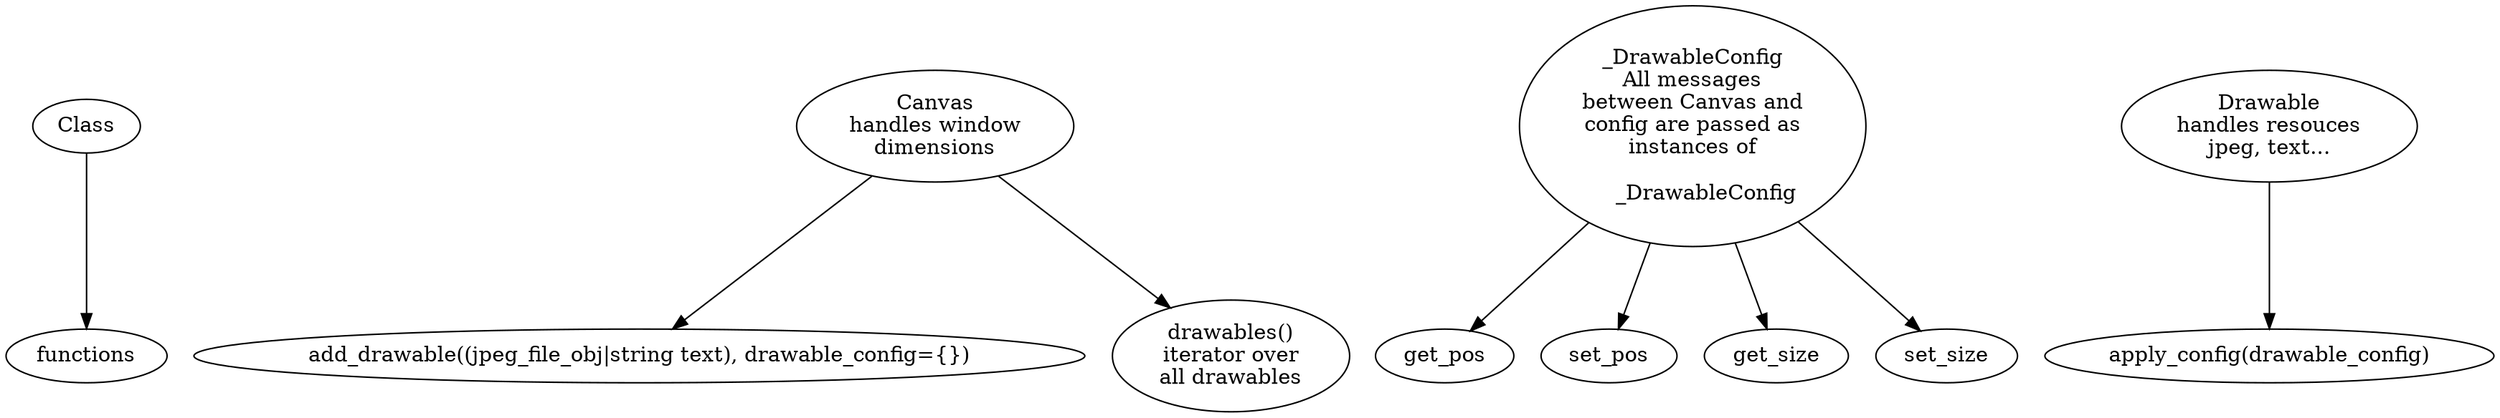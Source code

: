 digraph {
    Class -> functions

    Canvas [label="Canvas\nhandles window\ndimensions"]
    add_drawable [label="add_drawable((jpeg_file_obj|string text), drawable_config={})"]
    drawables [label="drawables()\niterator over\nall drawables"]

    Canvas -> add_drawable
    Canvas -> drawables


    _DrawableConfig [label="_DrawableConfig\nAll messages\nbetween Canvas and\nconfig are passed as\ninstances of\n
    _DrawableConfig"]

    _DrawableConfig -> get_pos
    _DrawableConfig -> set_pos
    _DrawableConfig -> get_size
    _DrawableConfig -> set_size


    Drawable [label="Drawable\nhandles resouces\njpeg, text..."]
    apply_config [label="apply_config(drawable_config)"]

    Drawable -> apply_config
}